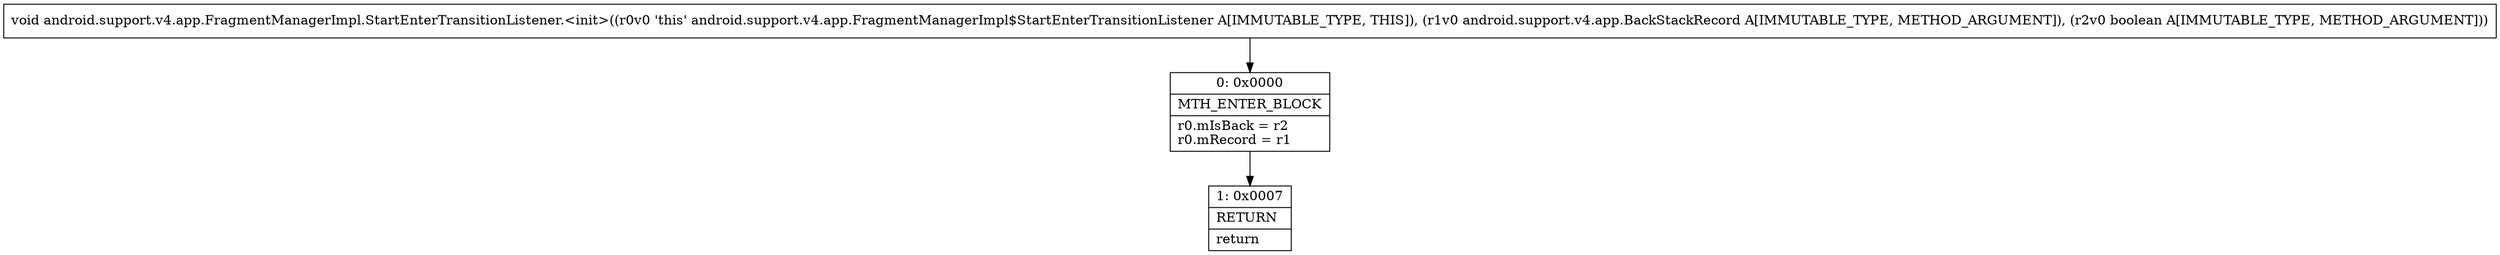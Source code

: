 digraph "CFG forandroid.support.v4.app.FragmentManagerImpl.StartEnterTransitionListener.\<init\>(Landroid\/support\/v4\/app\/BackStackRecord;Z)V" {
Node_0 [shape=record,label="{0\:\ 0x0000|MTH_ENTER_BLOCK\l|r0.mIsBack = r2\lr0.mRecord = r1\l}"];
Node_1 [shape=record,label="{1\:\ 0x0007|RETURN\l|return\l}"];
MethodNode[shape=record,label="{void android.support.v4.app.FragmentManagerImpl.StartEnterTransitionListener.\<init\>((r0v0 'this' android.support.v4.app.FragmentManagerImpl$StartEnterTransitionListener A[IMMUTABLE_TYPE, THIS]), (r1v0 android.support.v4.app.BackStackRecord A[IMMUTABLE_TYPE, METHOD_ARGUMENT]), (r2v0 boolean A[IMMUTABLE_TYPE, METHOD_ARGUMENT])) }"];
MethodNode -> Node_0;
Node_0 -> Node_1;
}

